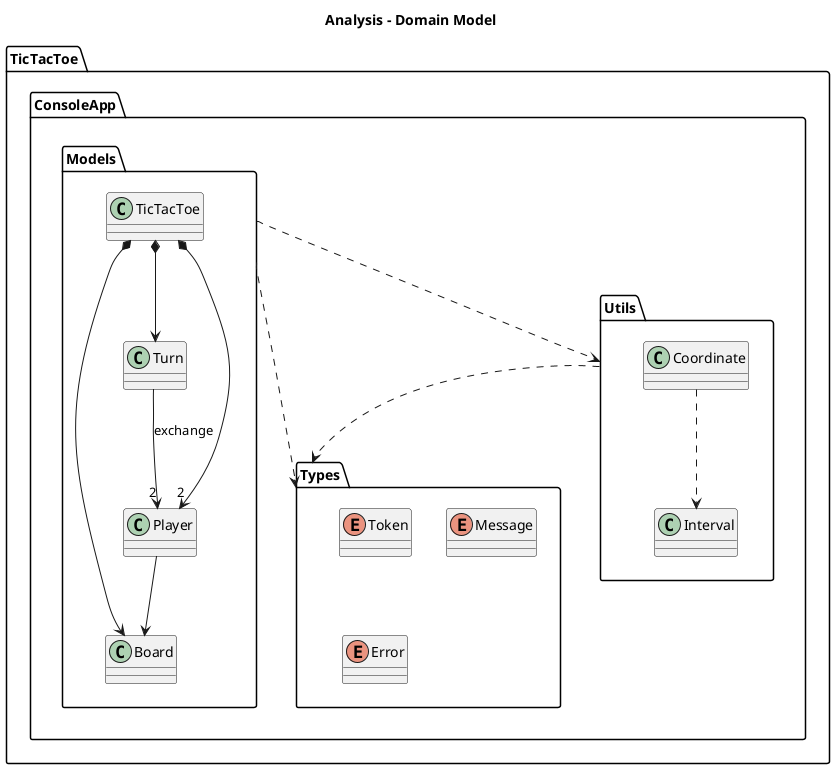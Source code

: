 @startuml Analysis - Domain Model
    title Analysis - Domain Model

    package TicTacToe.ConsoleApp{
        namespace Models{
            class TicTacToe{
            }
            TicTacToe *--> Board
            TicTacToe *--> Turn
            TicTacToe *--> "2" Player

            class Board{
            }

            class Turn{
            }
            Turn --> "2" Player : exchange

            class Player{
            }
            Player --> Board
        }
        Models ..> Types
        Models ..> Utils
        
        namespace Utils {            

            class Coordinate{
            }
            Coordinate ..> Interval

            class Interval{
            }
        }
        Utils ..> Types

        namespace Types{
            enum Token{
            }

            enum Message{
            }

            enum Error{
            }
        }
        
    }
@enduml

@startuml Analysis Start
    left to right direction
    title Analysis Start

    actor User

    package ConsoleApp{
        
        entity TicTacToe
        entity Board
        entity Turn
        entity Player
        entity Message
        entity Token
        entity Coordinate
    }

    User -- TicTacToe
    TicTacToe -- Message
    TicTacToe -- Board
    Board -- Message
    Board -- Coordinate
    Board -- Token

    TicTacToe -- Turn
    Turn -- Player
    Player -- Token
@enduml

@startuml Analysis Play
    left to right direction
    title Analysis Play

    actor User

    package ConsoleApp{
        
        entity TicTacToe
        entity Board
        entity Turn
        entity Player
        entity Message
        entity Token
        entity Coordinate
        entity Error
    }

    User -- TicTacToe
    TicTacToe -- Turn
    Turn -- Player
    Player -- Token
    TicTacToe -- Message

    TicTacToe -- Player
    Player -- Message
    Player -- Coordinate
    Coordinate -- Error
    
    TicTacToe -- Board
    Board .. Coordinate
    Board .. Token
@enduml

@startuml Analysis Resume
    left to right direction
    title Analysis Resume

    actor User

    package ConsoleApp{
        
        entity TicTacToe
        entity Player
        entity Message
        entity Token
        entity YesNotDialog
    }

    User -- TicTacToe
    TicTacToe -- Player
    Player -- Token
    TicTacToe -- Message

    TicTacToe -- YesNotDialog
    YesNotDialog -- Message
@enduml

@startuml Packages
    title Packages

    package TicTacToe{
        package ConsoleApp #White{
            namespace Models #SkyBlue{}
            namespace Types #GreenYellow{}
            namespace ConsoleIOs #DarkRed{}
            namespace Utils #Grey {}

            Models ..> Types
            Models ..> Utils
            Models ..> ConsoleIOs
        }            
    }
@enduml

@startuml Class Analysis
    title Class Analysis

    package TicTacToe.ConsoleApp{
        namespace Models{
            class TicTacToe{
                ~Start()
                ~Play()
                ~Resume() : boolean
            }
            TicTacToe *--> Board
            TicTacToe *--> Turn
            TicTacToe *--> "2" Player

            class Board{
                ~Board()
                ~NewGame()
                ~Write()
                ~PutToken(Coordinate, Token)
                ~MoveToken(origin, target)
                ~GetToken() : Token
                ~IsOccupied() : boolean
                ~IsEmpty() : boolean
                ~IsTicTacToe() : boolean
            }

            class Turn{
                ~Turn(Players)
                ~RandomTurn() : Player
                ~GetCurrent() : Player
                ~Next()
            }
            Turn --> "2" Player : exchange

            class Player{
                ~GetToken() : Token
                ~HasToken() : boolean
                ~PutToken()
                -ReadTargetToPut(message) : Coordinate
                -GetErrorToPutToken(Coordinate) : Error
                ~MoveToken(origin, target)
                -Readorigin(message) : Coordinate
                -GetErrorToMoveoriginToken(origin) : Error
                -ReadTarget(message) : Coordinate       
                -GetErrorToMoveTargetToken(target) : Error
            }
            Player --> Board
        }
        Models ..> Types
        Models ..> Utils

        namespace Types{
            class Coordinate{
                ~Read() : Coordinate
                ~IsOutOfRange(Coordinate) : boolean
            }
            Coordinate ..> Interval

            class Interval{
                ~Contains(min, max) : boolean
            }
        }

        namespace Utils{
            enum Token{
                ~X,
                ~O,
                ~Null
            }

            enum Message{
                ~TicTacToe,
                ~HorizontalLine,
                ~VerticalLine,
                ~CurrentTurn,
                ~EnterCoordinateToPut,
                ~EnterCoordinateToMove,
                ~WinnerMessage,
                ~ResumeMessage,
                ~GoodByeMessage
                ~WriteLine(message, title)
            }

            enum Error{
                ~CoordinateOutOfRange,
                ~CoordinateIsOccupied,
                ~CoordinateIsEmpty,
                ~TokenIsNotOfCurrentPlayer
                ~Write(error)
            }
        }
    }

@enduml